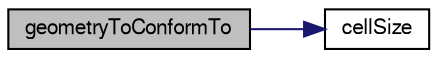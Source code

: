 digraph "geometryToConformTo"
{
  bgcolor="transparent";
  edge [fontname="FreeSans",fontsize="10",labelfontname="FreeSans",labelfontsize="10"];
  node [fontname="FreeSans",fontsize="10",shape=record];
  rankdir="LR";
  Node8 [label="geometryToConformTo",height=0.2,width=0.4,color="black", fillcolor="grey75", style="filled", fontcolor="black"];
  Node8 -> Node9 [color="midnightblue",fontsize="10",style="solid",fontname="FreeSans"];
  Node9 [label="cellSize",height=0.2,width=0.4,color="black",URL="$a31382.html#af11777a36c0022259fe12fdc8f8c6d78"];
}
